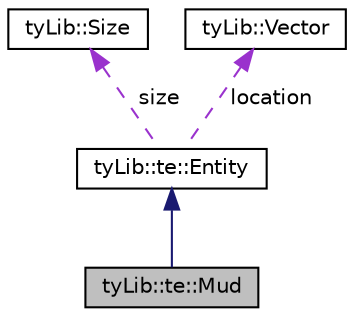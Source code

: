 digraph "tyLib::te::Mud"
{
  edge [fontname="Helvetica",fontsize="10",labelfontname="Helvetica",labelfontsize="10"];
  node [fontname="Helvetica",fontsize="10",shape=record];
  Node1 [label="tyLib::te::Mud",height=0.2,width=0.4,color="black", fillcolor="grey75", style="filled", fontcolor="black"];
  Node2 -> Node1 [dir="back",color="midnightblue",fontsize="10",style="solid",fontname="Helvetica"];
  Node2 [label="tyLib::te::Entity",height=0.2,width=0.4,color="black", fillcolor="white", style="filled",URL="$classty_lib_1_1te_1_1_entity.html"];
  Node3 -> Node2 [dir="back",color="darkorchid3",fontsize="10",style="dashed",label=" size" ,fontname="Helvetica"];
  Node3 [label="tyLib::Size",height=0.2,width=0.4,color="black", fillcolor="white", style="filled",URL="$classty_lib_1_1_size.html"];
  Node4 -> Node2 [dir="back",color="darkorchid3",fontsize="10",style="dashed",label=" location" ,fontname="Helvetica"];
  Node4 [label="tyLib::Vector",height=0.2,width=0.4,color="black", fillcolor="white", style="filled",URL="$classty_lib_1_1_vector.html"];
}
